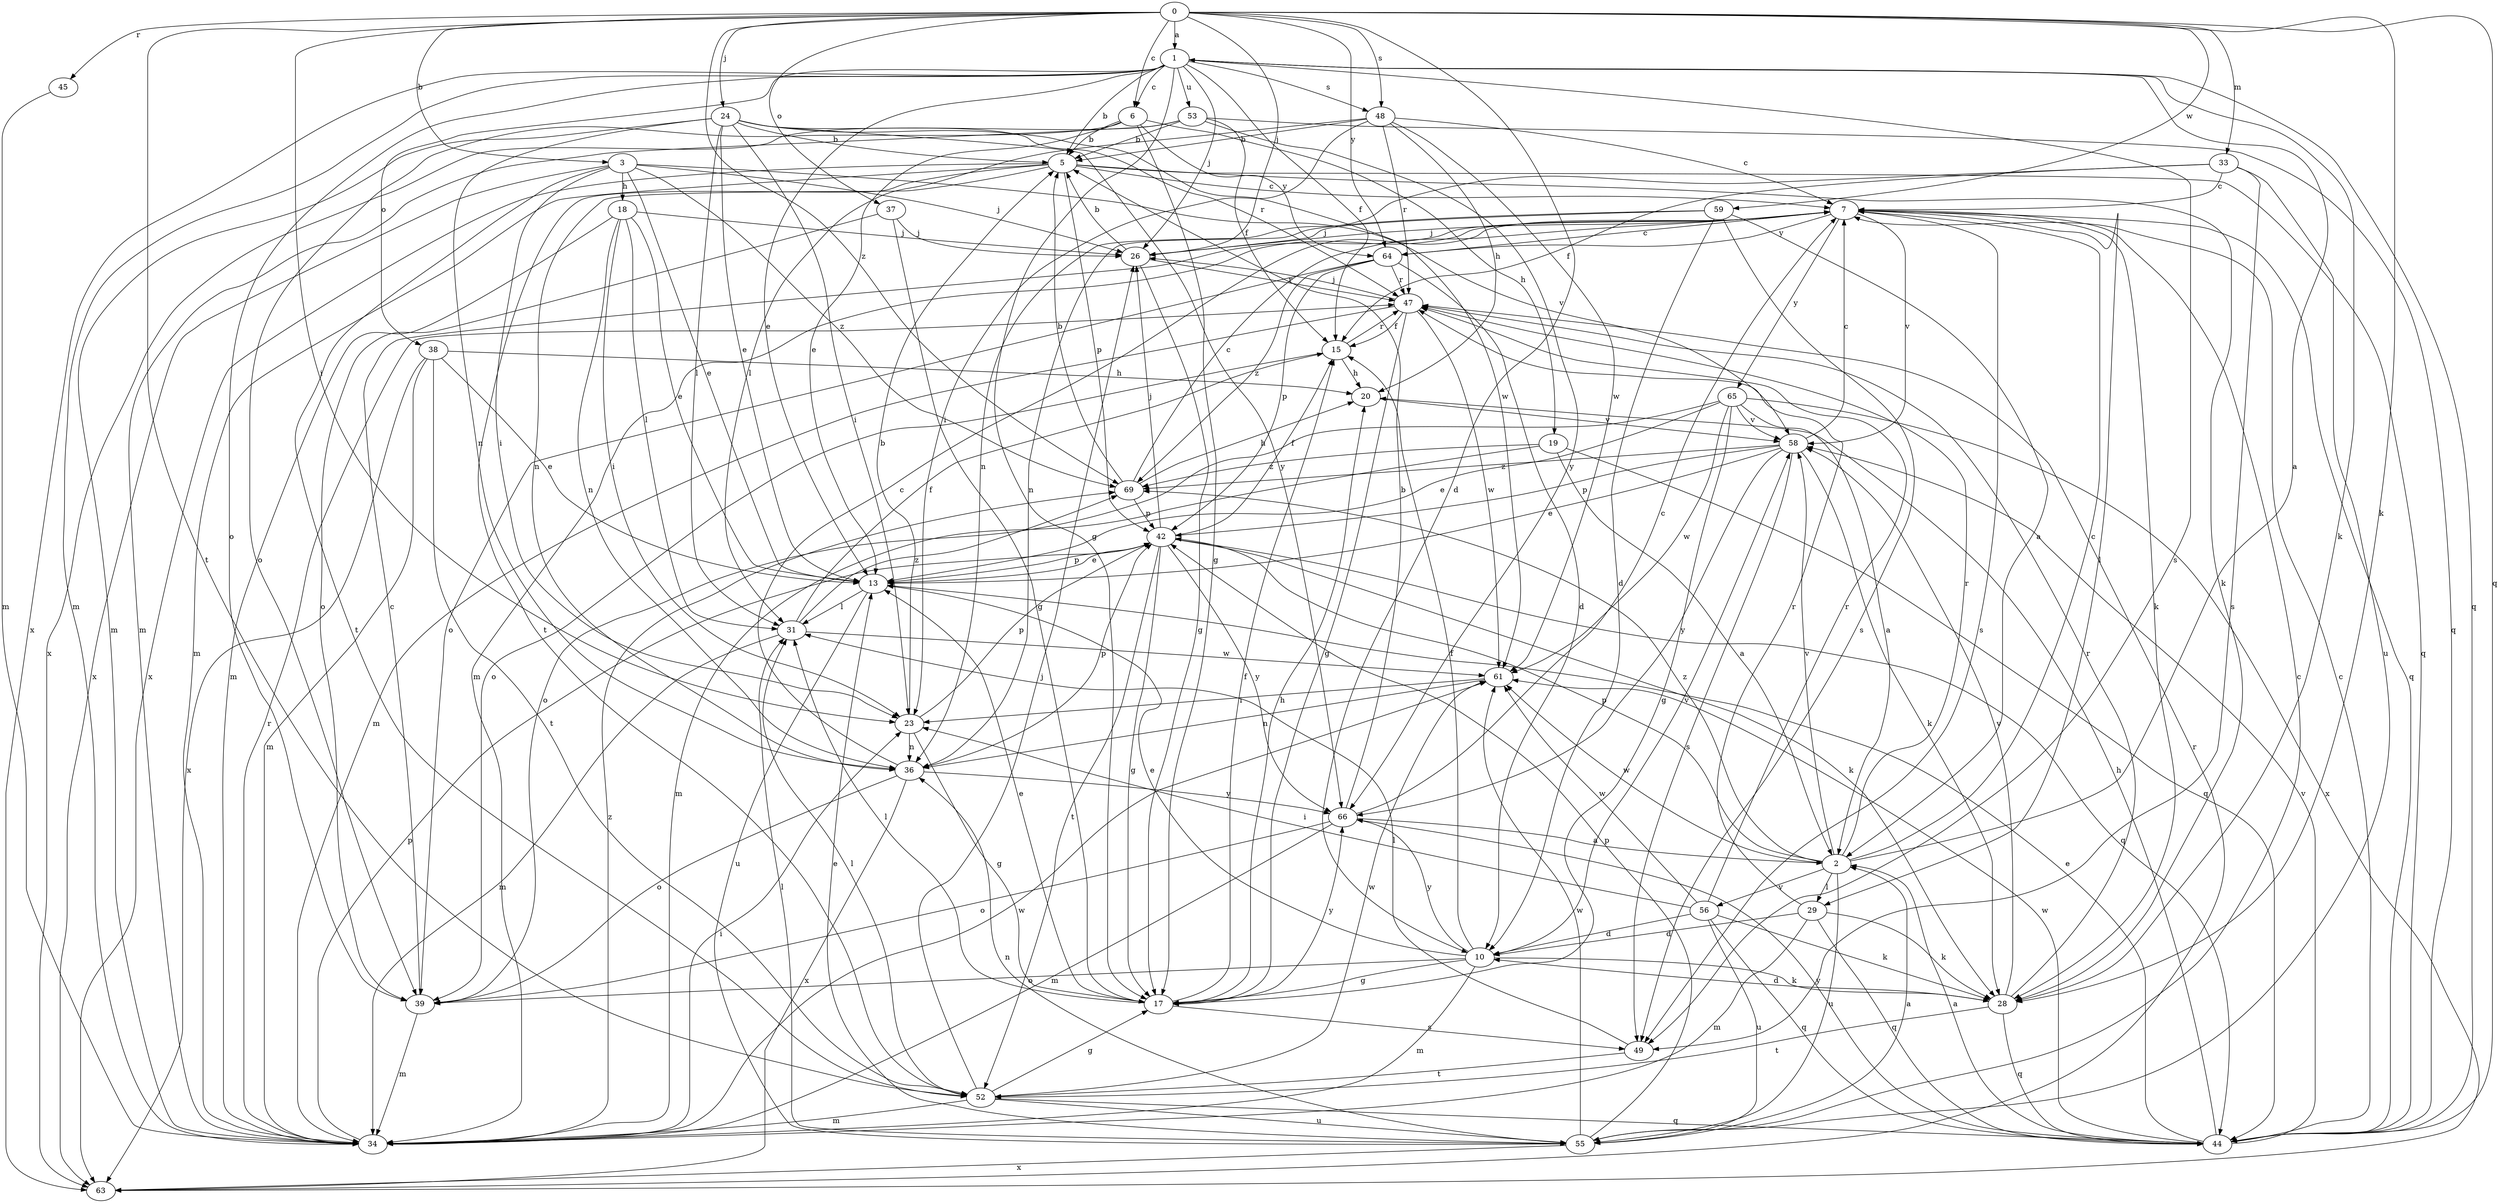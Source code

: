 strict digraph  {
0;
1;
2;
3;
5;
6;
7;
10;
13;
15;
17;
18;
19;
20;
23;
24;
26;
28;
29;
31;
33;
34;
36;
37;
38;
39;
42;
44;
45;
47;
48;
49;
52;
53;
55;
56;
58;
59;
61;
63;
64;
65;
66;
69;
0 -> 1  [label=a];
0 -> 3  [label=b];
0 -> 6  [label=c];
0 -> 10  [label=d];
0 -> 23  [label=i];
0 -> 24  [label=j];
0 -> 26  [label=j];
0 -> 28  [label=k];
0 -> 33  [label=m];
0 -> 37  [label=o];
0 -> 44  [label=q];
0 -> 45  [label=r];
0 -> 48  [label=s];
0 -> 52  [label=t];
0 -> 59  [label=w];
0 -> 64  [label=y];
0 -> 69  [label=z];
1 -> 5  [label=b];
1 -> 6  [label=c];
1 -> 13  [label=e];
1 -> 15  [label=f];
1 -> 17  [label=g];
1 -> 26  [label=j];
1 -> 28  [label=k];
1 -> 34  [label=m];
1 -> 38  [label=o];
1 -> 39  [label=o];
1 -> 44  [label=q];
1 -> 48  [label=s];
1 -> 49  [label=s];
1 -> 53  [label=u];
1 -> 63  [label=x];
2 -> 1  [label=a];
2 -> 7  [label=c];
2 -> 29  [label=l];
2 -> 42  [label=p];
2 -> 47  [label=r];
2 -> 55  [label=u];
2 -> 56  [label=v];
2 -> 58  [label=v];
2 -> 61  [label=w];
2 -> 69  [label=z];
3 -> 13  [label=e];
3 -> 18  [label=h];
3 -> 23  [label=i];
3 -> 26  [label=j];
3 -> 52  [label=t];
3 -> 58  [label=v];
3 -> 63  [label=x];
3 -> 69  [label=z];
5 -> 7  [label=c];
5 -> 28  [label=k];
5 -> 34  [label=m];
5 -> 36  [label=n];
5 -> 42  [label=p];
5 -> 44  [label=q];
5 -> 52  [label=t];
5 -> 63  [label=x];
6 -> 5  [label=b];
6 -> 13  [label=e];
6 -> 17  [label=g];
6 -> 19  [label=h];
6 -> 39  [label=o];
6 -> 64  [label=y];
7 -> 26  [label=j];
7 -> 28  [label=k];
7 -> 29  [label=l];
7 -> 34  [label=m];
7 -> 44  [label=q];
7 -> 49  [label=s];
7 -> 58  [label=v];
7 -> 64  [label=y];
7 -> 65  [label=y];
10 -> 13  [label=e];
10 -> 15  [label=f];
10 -> 17  [label=g];
10 -> 28  [label=k];
10 -> 34  [label=m];
10 -> 39  [label=o];
10 -> 58  [label=v];
10 -> 66  [label=y];
13 -> 31  [label=l];
13 -> 42  [label=p];
13 -> 55  [label=u];
15 -> 20  [label=h];
15 -> 39  [label=o];
15 -> 47  [label=r];
17 -> 13  [label=e];
17 -> 15  [label=f];
17 -> 20  [label=h];
17 -> 31  [label=l];
17 -> 49  [label=s];
17 -> 66  [label=y];
18 -> 13  [label=e];
18 -> 23  [label=i];
18 -> 26  [label=j];
18 -> 31  [label=l];
18 -> 34  [label=m];
18 -> 36  [label=n];
19 -> 2  [label=a];
19 -> 34  [label=m];
19 -> 44  [label=q];
19 -> 69  [label=z];
20 -> 58  [label=v];
23 -> 5  [label=b];
23 -> 17  [label=g];
23 -> 36  [label=n];
23 -> 42  [label=p];
24 -> 5  [label=b];
24 -> 13  [label=e];
24 -> 23  [label=i];
24 -> 31  [label=l];
24 -> 34  [label=m];
24 -> 36  [label=n];
24 -> 47  [label=r];
24 -> 61  [label=w];
24 -> 66  [label=y];
26 -> 5  [label=b];
26 -> 17  [label=g];
26 -> 47  [label=r];
28 -> 10  [label=d];
28 -> 44  [label=q];
28 -> 47  [label=r];
28 -> 52  [label=t];
28 -> 58  [label=v];
29 -> 10  [label=d];
29 -> 28  [label=k];
29 -> 34  [label=m];
29 -> 44  [label=q];
29 -> 47  [label=r];
31 -> 15  [label=f];
31 -> 34  [label=m];
31 -> 61  [label=w];
31 -> 69  [label=z];
33 -> 7  [label=c];
33 -> 15  [label=f];
33 -> 36  [label=n];
33 -> 49  [label=s];
33 -> 55  [label=u];
34 -> 23  [label=i];
34 -> 42  [label=p];
34 -> 47  [label=r];
34 -> 61  [label=w];
34 -> 69  [label=z];
36 -> 7  [label=c];
36 -> 39  [label=o];
36 -> 42  [label=p];
36 -> 63  [label=x];
36 -> 66  [label=y];
37 -> 17  [label=g];
37 -> 26  [label=j];
37 -> 39  [label=o];
38 -> 13  [label=e];
38 -> 20  [label=h];
38 -> 34  [label=m];
38 -> 52  [label=t];
38 -> 63  [label=x];
39 -> 7  [label=c];
39 -> 34  [label=m];
42 -> 13  [label=e];
42 -> 15  [label=f];
42 -> 17  [label=g];
42 -> 26  [label=j];
42 -> 28  [label=k];
42 -> 44  [label=q];
42 -> 52  [label=t];
42 -> 66  [label=y];
44 -> 2  [label=a];
44 -> 7  [label=c];
44 -> 13  [label=e];
44 -> 20  [label=h];
44 -> 58  [label=v];
44 -> 61  [label=w];
44 -> 66  [label=y];
45 -> 34  [label=m];
47 -> 15  [label=f];
47 -> 17  [label=g];
47 -> 26  [label=j];
47 -> 34  [label=m];
47 -> 61  [label=w];
48 -> 5  [label=b];
48 -> 7  [label=c];
48 -> 20  [label=h];
48 -> 23  [label=i];
48 -> 31  [label=l];
48 -> 47  [label=r];
48 -> 61  [label=w];
49 -> 31  [label=l];
49 -> 52  [label=t];
52 -> 17  [label=g];
52 -> 26  [label=j];
52 -> 31  [label=l];
52 -> 34  [label=m];
52 -> 44  [label=q];
52 -> 55  [label=u];
52 -> 61  [label=w];
53 -> 5  [label=b];
53 -> 15  [label=f];
53 -> 34  [label=m];
53 -> 44  [label=q];
53 -> 63  [label=x];
53 -> 66  [label=y];
55 -> 2  [label=a];
55 -> 7  [label=c];
55 -> 13  [label=e];
55 -> 31  [label=l];
55 -> 36  [label=n];
55 -> 42  [label=p];
55 -> 61  [label=w];
55 -> 63  [label=x];
56 -> 10  [label=d];
56 -> 23  [label=i];
56 -> 28  [label=k];
56 -> 44  [label=q];
56 -> 47  [label=r];
56 -> 55  [label=u];
56 -> 61  [label=w];
58 -> 7  [label=c];
58 -> 13  [label=e];
58 -> 28  [label=k];
58 -> 42  [label=p];
58 -> 49  [label=s];
58 -> 66  [label=y];
58 -> 69  [label=z];
59 -> 2  [label=a];
59 -> 10  [label=d];
59 -> 26  [label=j];
59 -> 36  [label=n];
59 -> 49  [label=s];
61 -> 23  [label=i];
61 -> 36  [label=n];
63 -> 47  [label=r];
64 -> 7  [label=c];
64 -> 10  [label=d];
64 -> 39  [label=o];
64 -> 42  [label=p];
64 -> 47  [label=r];
64 -> 69  [label=z];
65 -> 2  [label=a];
65 -> 13  [label=e];
65 -> 17  [label=g];
65 -> 39  [label=o];
65 -> 58  [label=v];
65 -> 61  [label=w];
65 -> 63  [label=x];
66 -> 2  [label=a];
66 -> 5  [label=b];
66 -> 7  [label=c];
66 -> 34  [label=m];
66 -> 39  [label=o];
69 -> 5  [label=b];
69 -> 7  [label=c];
69 -> 20  [label=h];
69 -> 42  [label=p];
}

